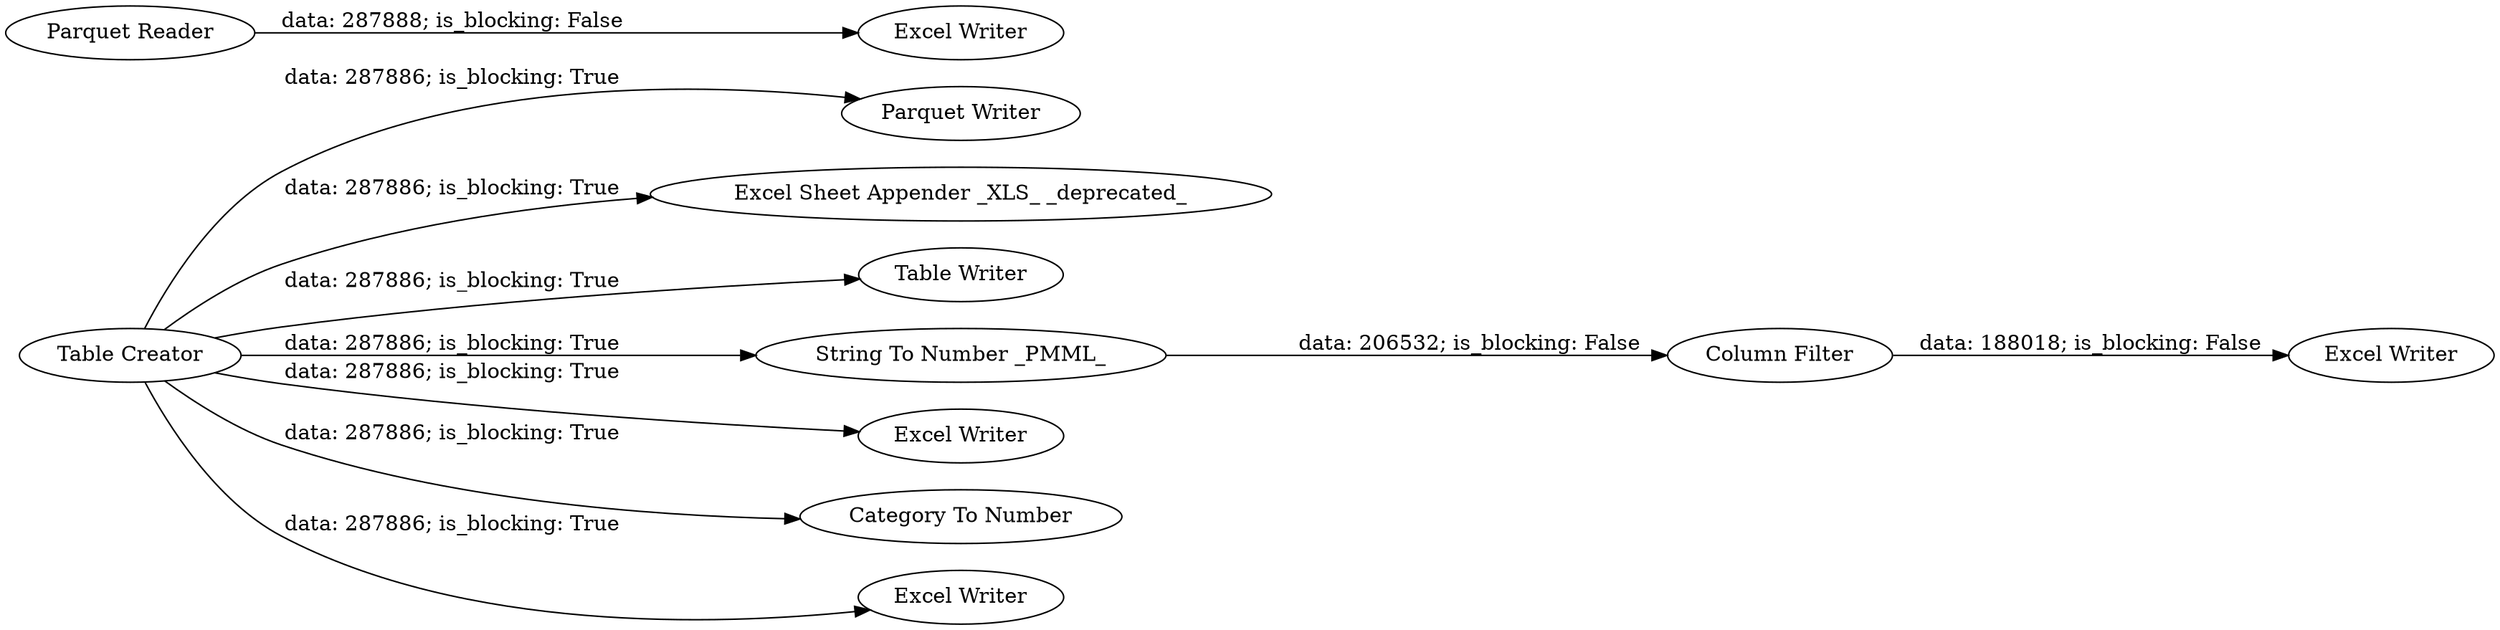 digraph {
	"7038228568261178060_1043" [label="Parquet Writer"]
	"7038228568261178060_1044" [label="Excel Writer"]
	"7038228568261178060_1040" [label="Excel Sheet Appender _XLS_ _deprecated_"]
	"7038228568261178060_1" [label="Table Creator"]
	"7038228568261178060_1041" [label="Table Writer"]
	"7038228568261178060_1047" [label="String To Number _PMML_"]
	"7038228568261178060_1045" [label="Excel Writer"]
	"7038228568261178060_1046" [label="Category To Number"]
	"7038228568261178060_1049" [label="Column Filter"]
	"7038228568261178060_1048" [label="Excel Writer"]
	"7038228568261178060_1042" [label="Parquet Reader"]
	"7038228568261178060_2" [label="Excel Writer"]
	"7038228568261178060_1042" -> "7038228568261178060_1044" [label="data: 287888; is_blocking: False"]
	"7038228568261178060_1" -> "7038228568261178060_1045" [label="data: 287886; is_blocking: True"]
	"7038228568261178060_1" -> "7038228568261178060_1043" [label="data: 287886; is_blocking: True"]
	"7038228568261178060_1047" -> "7038228568261178060_1049" [label="data: 206532; is_blocking: False"]
	"7038228568261178060_1" -> "7038228568261178060_2" [label="data: 287886; is_blocking: True"]
	"7038228568261178060_1" -> "7038228568261178060_1041" [label="data: 287886; is_blocking: True"]
	"7038228568261178060_1" -> "7038228568261178060_1046" [label="data: 287886; is_blocking: True"]
	"7038228568261178060_1049" -> "7038228568261178060_1048" [label="data: 188018; is_blocking: False"]
	"7038228568261178060_1" -> "7038228568261178060_1040" [label="data: 287886; is_blocking: True"]
	"7038228568261178060_1" -> "7038228568261178060_1047" [label="data: 287886; is_blocking: True"]
	rankdir=LR
}
